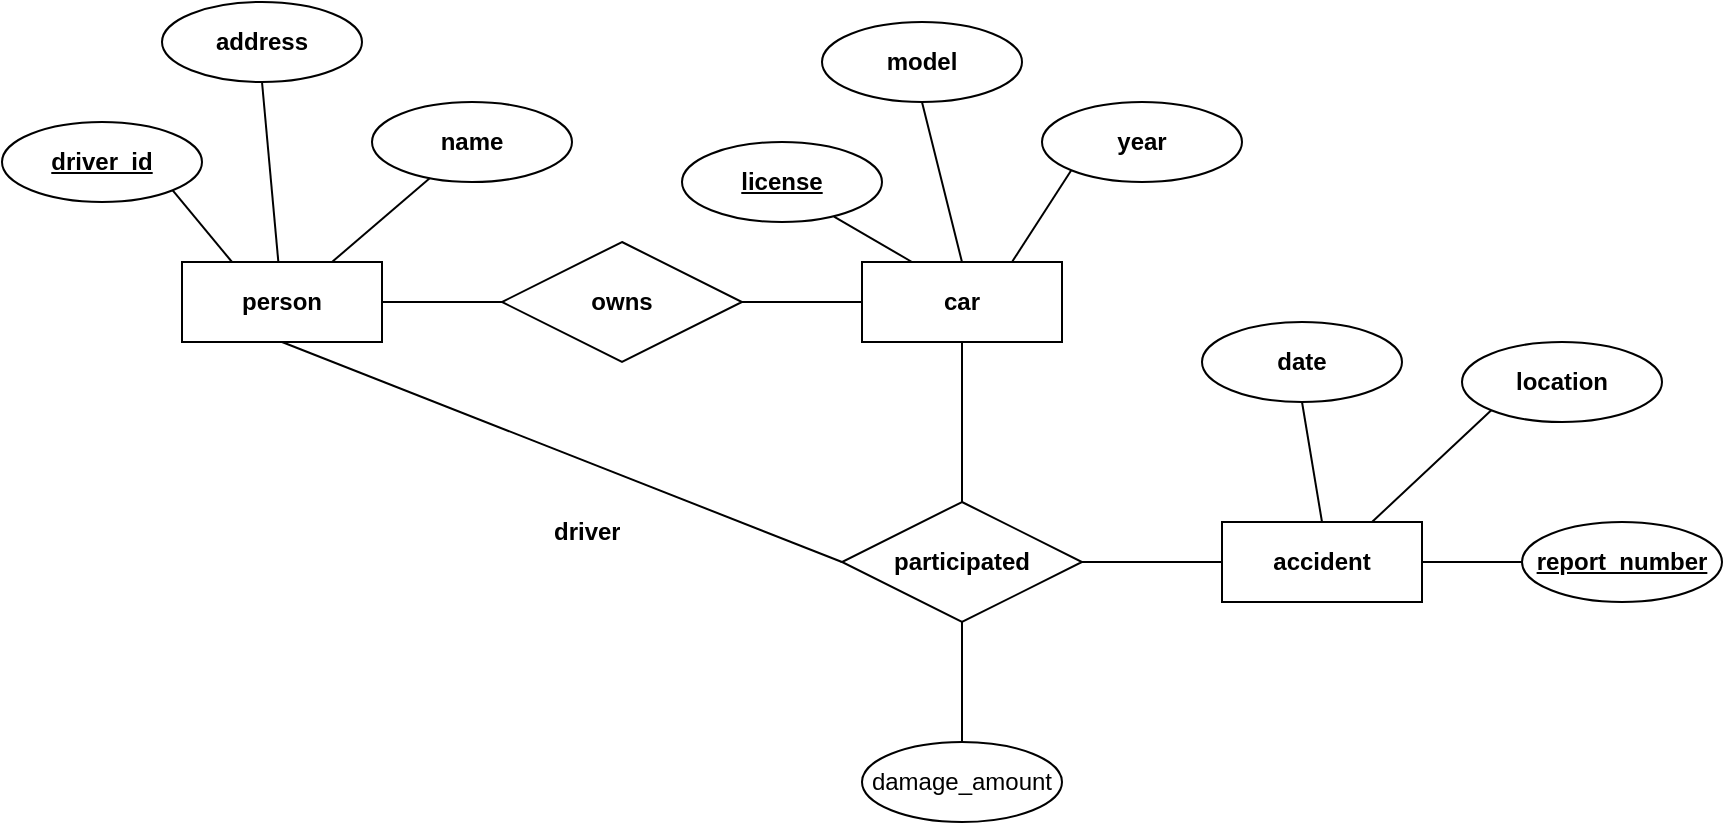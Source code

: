 <mxfile version="23.1.4" type="device">
  <diagram id="R2lEEEUBdFMjLlhIrx00" name="Page-1">
    <mxGraphModel dx="1591" dy="658" grid="1" gridSize="10" guides="1" tooltips="1" connect="1" arrows="1" fold="1" page="1" pageScale="1" pageWidth="850" pageHeight="1100" math="0" shadow="0" extFonts="Permanent Marker^https://fonts.googleapis.com/css?family=Permanent+Marker">
      <root>
        <mxCell id="0" />
        <mxCell id="1" parent="0" />
        <mxCell id="MloULp0p5Wa1Y-I5KZpB-2" value="&lt;b&gt;person&lt;/b&gt;" style="whiteSpace=wrap;html=1;align=center;" vertex="1" parent="1">
          <mxGeometry x="230" y="280" width="100" height="40" as="geometry" />
        </mxCell>
        <mxCell id="MloULp0p5Wa1Y-I5KZpB-3" value="&lt;b&gt;name&lt;/b&gt;" style="ellipse;whiteSpace=wrap;html=1;align=center;" vertex="1" parent="1">
          <mxGeometry x="325" y="200" width="100" height="40" as="geometry" />
        </mxCell>
        <mxCell id="MloULp0p5Wa1Y-I5KZpB-4" value="&lt;b&gt;address&lt;/b&gt;" style="ellipse;whiteSpace=wrap;html=1;align=center;" vertex="1" parent="1">
          <mxGeometry x="220" y="150" width="100" height="40" as="geometry" />
        </mxCell>
        <mxCell id="MloULp0p5Wa1Y-I5KZpB-6" value="&lt;b&gt;driver_id&lt;/b&gt;" style="ellipse;whiteSpace=wrap;html=1;align=center;fontStyle=4;" vertex="1" parent="1">
          <mxGeometry x="140" y="210" width="100" height="40" as="geometry" />
        </mxCell>
        <mxCell id="MloULp0p5Wa1Y-I5KZpB-7" value="" style="endArrow=none;html=1;rounded=0;fontSize=12;startSize=8;endSize=8;exitX=0.75;exitY=0;exitDx=0;exitDy=0;" edge="1" parent="1" source="MloULp0p5Wa1Y-I5KZpB-2" target="MloULp0p5Wa1Y-I5KZpB-3">
          <mxGeometry width="50" height="50" relative="1" as="geometry">
            <mxPoint x="275" y="290" as="sourcePoint" />
            <mxPoint x="325" y="240" as="targetPoint" />
          </mxGeometry>
        </mxCell>
        <mxCell id="MloULp0p5Wa1Y-I5KZpB-8" value="" style="endArrow=none;html=1;rounded=0;fontSize=12;startSize=8;endSize=8;exitX=1;exitY=1;exitDx=0;exitDy=0;entryX=0.25;entryY=0;entryDx=0;entryDy=0;" edge="1" parent="1" source="MloULp0p5Wa1Y-I5KZpB-6" target="MloULp0p5Wa1Y-I5KZpB-2">
          <mxGeometry width="50" height="50" relative="1" as="geometry">
            <mxPoint x="250" y="320" as="sourcePoint" />
            <mxPoint x="300" y="270" as="targetPoint" />
          </mxGeometry>
        </mxCell>
        <mxCell id="MloULp0p5Wa1Y-I5KZpB-9" value="" style="endArrow=none;html=1;rounded=0;fontSize=12;startSize=8;endSize=8;entryX=0.5;entryY=1;entryDx=0;entryDy=0;" edge="1" parent="1" source="MloULp0p5Wa1Y-I5KZpB-2" target="MloULp0p5Wa1Y-I5KZpB-4">
          <mxGeometry width="50" height="50" relative="1" as="geometry">
            <mxPoint x="250" y="320" as="sourcePoint" />
            <mxPoint x="300" y="270" as="targetPoint" />
          </mxGeometry>
        </mxCell>
        <mxCell id="MloULp0p5Wa1Y-I5KZpB-10" value="&lt;b&gt;owns&lt;/b&gt;" style="shape=rhombus;perimeter=rhombusPerimeter;whiteSpace=wrap;html=1;align=center;" vertex="1" parent="1">
          <mxGeometry x="390" y="270" width="120" height="60" as="geometry" />
        </mxCell>
        <mxCell id="MloULp0p5Wa1Y-I5KZpB-11" value="&lt;b&gt;car&lt;/b&gt;" style="whiteSpace=wrap;html=1;align=center;" vertex="1" parent="1">
          <mxGeometry x="570" y="280" width="100" height="40" as="geometry" />
        </mxCell>
        <mxCell id="MloULp0p5Wa1Y-I5KZpB-12" value="&lt;b&gt;license&lt;/b&gt;" style="ellipse;whiteSpace=wrap;html=1;align=center;fontStyle=4;" vertex="1" parent="1">
          <mxGeometry x="480" y="220" width="100" height="40" as="geometry" />
        </mxCell>
        <mxCell id="MloULp0p5Wa1Y-I5KZpB-13" value="&lt;b&gt;model&lt;/b&gt;" style="ellipse;whiteSpace=wrap;html=1;align=center;" vertex="1" parent="1">
          <mxGeometry x="550" y="160" width="100" height="40" as="geometry" />
        </mxCell>
        <mxCell id="MloULp0p5Wa1Y-I5KZpB-14" value="&lt;b&gt;year&lt;/b&gt;" style="ellipse;whiteSpace=wrap;html=1;align=center;" vertex="1" parent="1">
          <mxGeometry x="660" y="200" width="100" height="40" as="geometry" />
        </mxCell>
        <mxCell id="MloULp0p5Wa1Y-I5KZpB-15" value="" style="endArrow=none;html=1;rounded=0;fontSize=12;startSize=8;endSize=8;entryX=0;entryY=1;entryDx=0;entryDy=0;exitX=0.75;exitY=0;exitDx=0;exitDy=0;" edge="1" parent="1" source="MloULp0p5Wa1Y-I5KZpB-11" target="MloULp0p5Wa1Y-I5KZpB-14">
          <mxGeometry width="50" height="50" relative="1" as="geometry">
            <mxPoint x="570" y="340" as="sourcePoint" />
            <mxPoint x="620" y="290" as="targetPoint" />
          </mxGeometry>
        </mxCell>
        <mxCell id="MloULp0p5Wa1Y-I5KZpB-16" value="" style="endArrow=none;html=1;rounded=0;fontSize=12;startSize=8;endSize=8;entryX=0.25;entryY=0;entryDx=0;entryDy=0;exitX=0.76;exitY=0.932;exitDx=0;exitDy=0;exitPerimeter=0;" edge="1" parent="1" source="MloULp0p5Wa1Y-I5KZpB-12" target="MloULp0p5Wa1Y-I5KZpB-11">
          <mxGeometry width="50" height="50" relative="1" as="geometry">
            <mxPoint x="530" y="310" as="sourcePoint" />
            <mxPoint x="580" y="260" as="targetPoint" />
          </mxGeometry>
        </mxCell>
        <mxCell id="MloULp0p5Wa1Y-I5KZpB-17" value="" style="endArrow=none;html=1;rounded=0;fontSize=12;startSize=8;endSize=8;exitX=0.5;exitY=0;exitDx=0;exitDy=0;entryX=0.5;entryY=1;entryDx=0;entryDy=0;" edge="1" parent="1" source="MloULp0p5Wa1Y-I5KZpB-11" target="MloULp0p5Wa1Y-I5KZpB-13">
          <mxGeometry width="50" height="50" relative="1" as="geometry">
            <mxPoint x="595" y="265" as="sourcePoint" />
            <mxPoint x="645" y="215" as="targetPoint" />
          </mxGeometry>
        </mxCell>
        <mxCell id="MloULp0p5Wa1Y-I5KZpB-18" value="&lt;b&gt;participated&lt;/b&gt;" style="shape=rhombus;perimeter=rhombusPerimeter;whiteSpace=wrap;html=1;align=center;" vertex="1" parent="1">
          <mxGeometry x="560" y="400" width="120" height="60" as="geometry" />
        </mxCell>
        <mxCell id="MloULp0p5Wa1Y-I5KZpB-19" value="" style="endArrow=none;html=1;rounded=0;fontSize=12;startSize=8;endSize=8;entryX=0.5;entryY=1;entryDx=0;entryDy=0;exitX=0;exitY=0.5;exitDx=0;exitDy=0;" edge="1" parent="1" source="MloULp0p5Wa1Y-I5KZpB-18" target="MloULp0p5Wa1Y-I5KZpB-2">
          <mxGeometry width="50" height="50" relative="1" as="geometry">
            <mxPoint x="580" y="450" as="sourcePoint" />
            <mxPoint x="630" y="400" as="targetPoint" />
          </mxGeometry>
        </mxCell>
        <mxCell id="MloULp0p5Wa1Y-I5KZpB-20" value="&lt;b&gt;driver&lt;/b&gt;" style="text;strokeColor=none;fillColor=none;align=left;verticalAlign=middle;spacingLeft=4;spacingRight=4;overflow=hidden;points=[[0,0.5],[1,0.5]];portConstraint=eastwest;rotatable=0;whiteSpace=wrap;html=1;" vertex="1" parent="1">
          <mxGeometry x="410" y="400" width="50" height="30" as="geometry" />
        </mxCell>
        <mxCell id="MloULp0p5Wa1Y-I5KZpB-21" value="" style="endArrow=none;html=1;rounded=0;fontSize=12;startSize=8;endSize=8;entryX=0.5;entryY=1;entryDx=0;entryDy=0;exitX=0.5;exitY=0;exitDx=0;exitDy=0;" edge="1" parent="1" source="MloULp0p5Wa1Y-I5KZpB-18" target="MloULp0p5Wa1Y-I5KZpB-11">
          <mxGeometry width="50" height="50" relative="1" as="geometry">
            <mxPoint x="580" y="450" as="sourcePoint" />
            <mxPoint x="630" y="400" as="targetPoint" />
          </mxGeometry>
        </mxCell>
        <mxCell id="MloULp0p5Wa1Y-I5KZpB-22" value="&lt;b&gt;location&lt;/b&gt;" style="ellipse;whiteSpace=wrap;html=1;align=center;" vertex="1" parent="1">
          <mxGeometry x="870" y="320" width="100" height="40" as="geometry" />
        </mxCell>
        <mxCell id="MloULp0p5Wa1Y-I5KZpB-23" value="&lt;b&gt;accident&lt;/b&gt;" style="whiteSpace=wrap;html=1;align=center;" vertex="1" parent="1">
          <mxGeometry x="750" y="410" width="100" height="40" as="geometry" />
        </mxCell>
        <mxCell id="MloULp0p5Wa1Y-I5KZpB-24" value="&lt;b&gt;report_number&lt;/b&gt;" style="ellipse;whiteSpace=wrap;html=1;align=center;fontStyle=4;" vertex="1" parent="1">
          <mxGeometry x="900" y="410" width="100" height="40" as="geometry" />
        </mxCell>
        <mxCell id="MloULp0p5Wa1Y-I5KZpB-25" value="&lt;b&gt;date&lt;/b&gt;" style="ellipse;whiteSpace=wrap;html=1;align=center;" vertex="1" parent="1">
          <mxGeometry x="740" y="310" width="100" height="40" as="geometry" />
        </mxCell>
        <mxCell id="MloULp0p5Wa1Y-I5KZpB-26" value="" style="endArrow=none;html=1;rounded=0;fontSize=12;startSize=8;endSize=8;exitX=1;exitY=0.5;exitDx=0;exitDy=0;entryX=0;entryY=0.5;entryDx=0;entryDy=0;" edge="1" parent="1" source="MloULp0p5Wa1Y-I5KZpB-23" target="MloULp0p5Wa1Y-I5KZpB-24">
          <mxGeometry width="50" height="50" relative="1" as="geometry">
            <mxPoint x="850" y="460" as="sourcePoint" />
            <mxPoint x="900" y="410" as="targetPoint" />
          </mxGeometry>
        </mxCell>
        <mxCell id="MloULp0p5Wa1Y-I5KZpB-27" value="" style="endArrow=none;html=1;rounded=0;fontSize=12;startSize=8;endSize=8;exitX=0.5;exitY=0;exitDx=0;exitDy=0;entryX=0.5;entryY=1;entryDx=0;entryDy=0;" edge="1" parent="1" source="MloULp0p5Wa1Y-I5KZpB-23" target="MloULp0p5Wa1Y-I5KZpB-25">
          <mxGeometry width="50" height="50" relative="1" as="geometry">
            <mxPoint x="775" y="400" as="sourcePoint" />
            <mxPoint x="825" y="350" as="targetPoint" />
          </mxGeometry>
        </mxCell>
        <mxCell id="MloULp0p5Wa1Y-I5KZpB-28" value="" style="endArrow=none;html=1;rounded=0;fontSize=12;startSize=8;endSize=8;entryX=0;entryY=1;entryDx=0;entryDy=0;exitX=0.75;exitY=0;exitDx=0;exitDy=0;" edge="1" parent="1" source="MloULp0p5Wa1Y-I5KZpB-23" target="MloULp0p5Wa1Y-I5KZpB-22">
          <mxGeometry width="50" height="50" relative="1" as="geometry">
            <mxPoint x="850" y="460" as="sourcePoint" />
            <mxPoint x="900" y="410" as="targetPoint" />
          </mxGeometry>
        </mxCell>
        <mxCell id="MloULp0p5Wa1Y-I5KZpB-29" value="" style="endArrow=none;html=1;rounded=0;fontSize=12;startSize=8;endSize=8;exitX=1;exitY=0.5;exitDx=0;exitDy=0;" edge="1" parent="1" source="MloULp0p5Wa1Y-I5KZpB-18">
          <mxGeometry width="50" height="50" relative="1" as="geometry">
            <mxPoint x="730" y="480" as="sourcePoint" />
            <mxPoint x="750" y="430" as="targetPoint" />
          </mxGeometry>
        </mxCell>
        <mxCell id="MloULp0p5Wa1Y-I5KZpB-30" value="damage_amount" style="ellipse;whiteSpace=wrap;html=1;align=center;" vertex="1" parent="1">
          <mxGeometry x="570" y="520" width="100" height="40" as="geometry" />
        </mxCell>
        <mxCell id="MloULp0p5Wa1Y-I5KZpB-31" value="" style="endArrow=none;html=1;rounded=0;fontSize=12;startSize=8;endSize=8;exitX=0.5;exitY=0;exitDx=0;exitDy=0;entryX=0.5;entryY=1;entryDx=0;entryDy=0;" edge="1" parent="1" source="MloULp0p5Wa1Y-I5KZpB-30" target="MloULp0p5Wa1Y-I5KZpB-18">
          <mxGeometry width="50" height="50" relative="1" as="geometry">
            <mxPoint x="610" y="480" as="sourcePoint" />
            <mxPoint x="660" y="430" as="targetPoint" />
          </mxGeometry>
        </mxCell>
        <mxCell id="MloULp0p5Wa1Y-I5KZpB-32" value="" style="endArrow=none;html=1;rounded=0;fontSize=12;startSize=8;endSize=8;entryX=0;entryY=0.5;entryDx=0;entryDy=0;" edge="1" parent="1" source="MloULp0p5Wa1Y-I5KZpB-10" target="MloULp0p5Wa1Y-I5KZpB-11">
          <mxGeometry width="50" height="50" relative="1" as="geometry">
            <mxPoint x="510" y="350" as="sourcePoint" />
            <mxPoint x="560" y="300" as="targetPoint" />
          </mxGeometry>
        </mxCell>
        <mxCell id="MloULp0p5Wa1Y-I5KZpB-33" value="" style="endArrow=none;html=1;rounded=0;fontSize=12;startSize=8;endSize=8;exitX=1;exitY=0.5;exitDx=0;exitDy=0;entryX=0;entryY=0.5;entryDx=0;entryDy=0;" edge="1" parent="1" source="MloULp0p5Wa1Y-I5KZpB-2" target="MloULp0p5Wa1Y-I5KZpB-10">
          <mxGeometry width="50" height="50" relative="1" as="geometry">
            <mxPoint x="400" y="400" as="sourcePoint" />
            <mxPoint x="450" y="350" as="targetPoint" />
          </mxGeometry>
        </mxCell>
      </root>
    </mxGraphModel>
  </diagram>
</mxfile>
